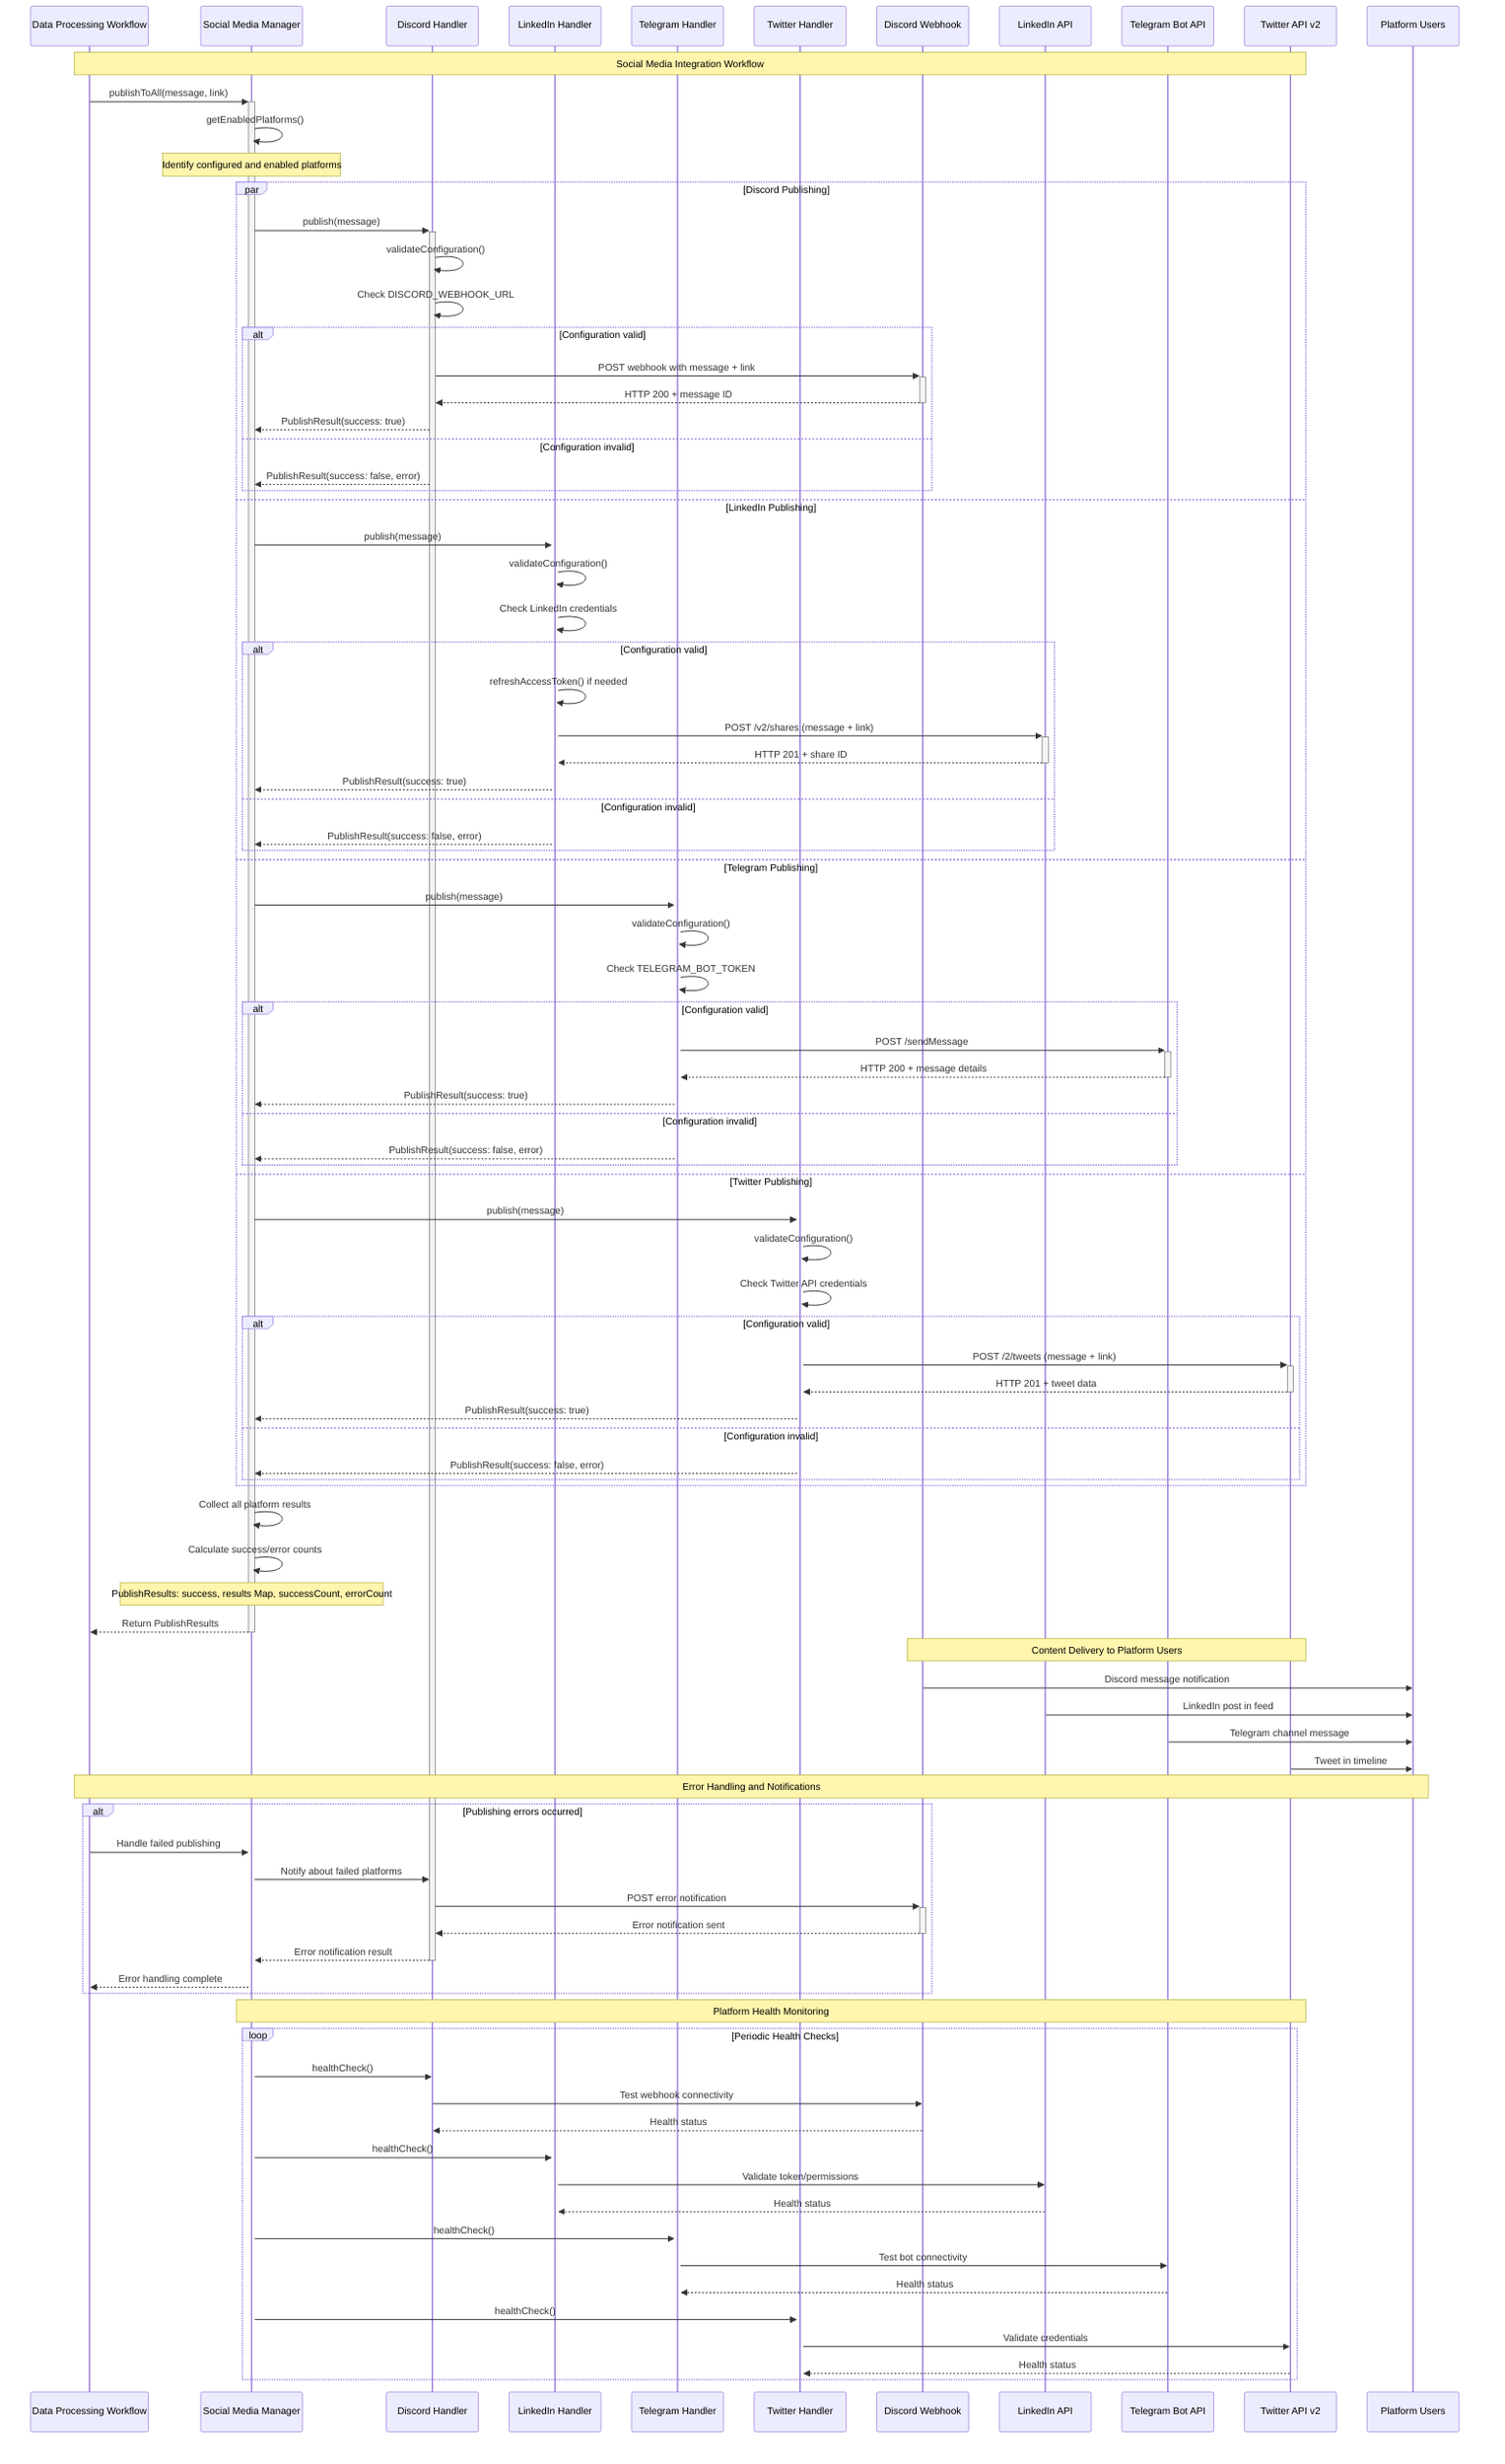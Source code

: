 sequenceDiagram
    participant Workflow as Data Processing Workflow
    participant SMM as Social Media Manager
    participant Discord as Discord Handler
    participant LinkedIn as LinkedIn Handler
    participant Telegram as Telegram Handler
    participant Twitter as Twitter Handler
    participant DiscordAPI as Discord Webhook
    participant LinkedInAPI as LinkedIn API
    participant TelegramAPI as Telegram Bot API
    participant TwitterAPI as Twitter API v2
    participant Users as Platform Users

    Note over Workflow, TwitterAPI: Social Media Integration Workflow

    %% Workflow initiates social media posting
    Workflow->>+SMM: publishToAll(message, link)
    SMM->>SMM: getEnabledPlatforms()
    
    Note over SMM: Identify configured and enabled platforms
    
    %% Parallel publishing to all platforms
    par Discord Publishing
        SMM->>+Discord: publish(message)
        Discord->>Discord: validateConfiguration()
        Discord->>Discord: Check DISCORD_WEBHOOK_URL
        
        alt Configuration valid
            Discord->>+DiscordAPI: POST webhook with message + link
            DiscordAPI-->>-Discord: HTTP 200 + message ID
            Discord-->>SMM: PublishResult(success: true)
        else Configuration invalid
            Discord-->>SMM: PublishResult(success: false, error)
        end
        
    and LinkedIn Publishing
        SMM->>+LinkedIn: publish(message)
        LinkedIn->>LinkedIn: validateConfiguration()
        LinkedIn->>LinkedIn: Check LinkedIn credentials
        
        alt Configuration valid
            LinkedIn->>LinkedIn: refreshAccessToken() if needed
            LinkedIn->>+LinkedInAPI: POST /v2/shares (message + link)
            LinkedInAPI-->>-LinkedIn: HTTP 201 + share ID
            LinkedIn-->>SMM: PublishResult(success: true)
        else Configuration invalid
            LinkedIn-->>SMM: PublishResult(success: false, error)
        end
        
    and Telegram Publishing
        SMM->>+Telegram: publish(message)
        Telegram->>Telegram: validateConfiguration()
        Telegram->>Telegram: Check TELEGRAM_BOT_TOKEN
        
        alt Configuration valid
            Telegram->>+TelegramAPI: POST /sendMessage
            TelegramAPI-->>-Telegram: HTTP 200 + message details
            Telegram-->>SMM: PublishResult(success: true)
        else Configuration invalid
            Telegram-->>SMM: PublishResult(success: false, error)
        end
        
    and Twitter Publishing
        SMM->>+Twitter: publish(message)
        Twitter->>Twitter: validateConfiguration()
        Twitter->>Twitter: Check Twitter API credentials
        
        alt Configuration valid
            Twitter->>+TwitterAPI: POST /2/tweets (message + link)
            TwitterAPI-->>-Twitter: HTTP 201 + tweet data
            Twitter-->>SMM: PublishResult(success: true)
        else Configuration invalid
            Twitter-->>SMM: PublishResult(success: false, error)
        end
    end

    %% Collect results and return summary
    SMM->>SMM: Collect all platform results
    SMM->>SMM: Calculate success/error counts
    
    Note over SMM: PublishResults: success, results Map, successCount, errorCount
    
    SMM-->>-Workflow: Return PublishResults
    
    %% Platform-specific content delivery to users
    Note over DiscordAPI, TwitterAPI: Content Delivery to Platform Users
    
    DiscordAPI->>Users: Discord message notification
    LinkedInAPI->>Users: LinkedIn post in feed
    TelegramAPI->>Users: Telegram channel message
    TwitterAPI->>Users: Tweet in timeline

    %% Error handling flow
    Note over Workflow, Users: Error Handling and Notifications
    
    alt Publishing errors occurred
        Workflow->>+SMM: Handle failed publishing
        SMM->>Discord: Notify about failed platforms
        Discord->>+DiscordAPI: POST error notification
        DiscordAPI-->>-Discord: Error notification sent
        Discord-->>-SMM: Error notification result
        SMM-->>Workflow: Error handling complete
    end

    %% Health check flow (periodic)
    Note over SMM, TwitterAPI: Platform Health Monitoring
    
    loop Periodic Health Checks
        SMM->>Discord: healthCheck()
        Discord->>DiscordAPI: Test webhook connectivity
        DiscordAPI-->>Discord: Health status
        
        SMM->>LinkedIn: healthCheck()
        LinkedIn->>LinkedInAPI: Validate token/permissions
        LinkedInAPI-->>LinkedIn: Health status
        
        SMM->>Telegram: healthCheck()
        Telegram->>TelegramAPI: Test bot connectivity
        TelegramAPI-->>Telegram: Health status
        
        SMM->>Twitter: healthCheck()
        Twitter->>TwitterAPI: Validate credentials
        TwitterAPI-->>Twitter: Health status
    end